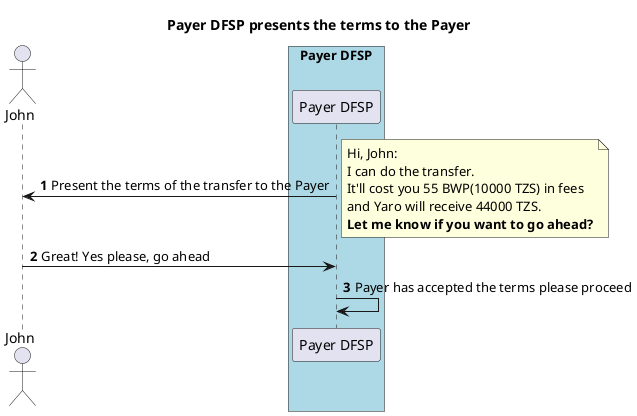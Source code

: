 @startuml PAYER_SEND_Confirmation
!$simplified = true
!$hideSwitchDetail = false
!$advancedCoreConnectorFlow = true
!$senderName = "John"
!$senderLastName = ""
!$senderDOB = "1966-06-16"
!$receiverName = "Yaro"
!$receiverFirstName = "Yaro"
!$receiverMiddleName = ""
!$receiverLastName = ""
!$receiverDOB = "1966-06-16"
!$payerCurrency = "BWP"
!$payeeCurrency = "TZS"
!$payerFSPID = "PayerFSP"
!$payeeFSPID = "PayeeFSP"
!$fxpID = "FDH_FX"
!$payerMSISDN = "26787654321"
!$payeeMSISDN = "2551234567890"
!$payeeReceiveAmount = "44000"
!$payerSendAmount = "300"
!$payeeFee = "4000"
!$targetAmount = "48000"
!$fxpChargesSource = "33"
!$fxpChargesTarget = "6000"
!$fxpSourceAmount = "300"
!$fxpTargetAmount = "48000"
!$totalChargesSourceCurrency = "55"
!$totalChargesTargetCurrency = "10000"
!$conversionRequestId = "828cc75f1654415e8fcddf76cc"
!$conversionId = "581f68efb54f416f9161ac34e8"
!$homeTransactionId = "string"
!$quoteId = "382987a875ce4037b500c475e0"
!$transactionId = "d9ce59d4359843968630581bb0"
!$quotePayerExpiration = "2021-08-25T14:17:09.663+01:00"
!$quotePayeeExpiration = "2021-08-25T14:17:09.663+01:00"
!$commitRequestId = "77c9d78dc26a44748b3c99b96a"
!$determiningTransferId = "d9ce59d4359843968630581bb0"
!$transferId = "d9ce59d4359843968630581bb0"
!$fxCondition = "GRzLaTP7DJ9t4P-a_B..."
!$condition = "HOr22-H3AfTDHrSkP..."


title Payer DFSP presents the terms to the Payer
actor "$senderName" as A1
box "Payer DFSP" #LightBlue  
  participant "Payer DFSP" as D1
end box

'participant "Mojaloop Switch" as S1

'box "Discovery Service" #LightYellow
'  participant "ALS Oracle" as ALS
'end box

'box "FX provider"  
'  participant "FXP\nConnector" as FXP
'end box

'box "Payee DFSP" #LightBlue   
'  participant "Payee\nMojaloop\nConnector" as D2
'end box

'actor "$receiverName" as A2
autonumber

D1->A1: Present the terms of the transfer to the Payer
note right
Hi, $senderName: 
I can do the transfer.
It'll cost you $totalChargesSourceCurrency $payerCurrency($totalChargesTargetCurrency $payeeCurrency) in fees
and $receiverName will receive $payeeReceiveAmount $payeeCurrency.
**Let me know if you want to go ahead?**
end note
A1->D1: Great! Yes please, go ahead

D1->D1: Payer has accepted the terms please proceed
@enduml